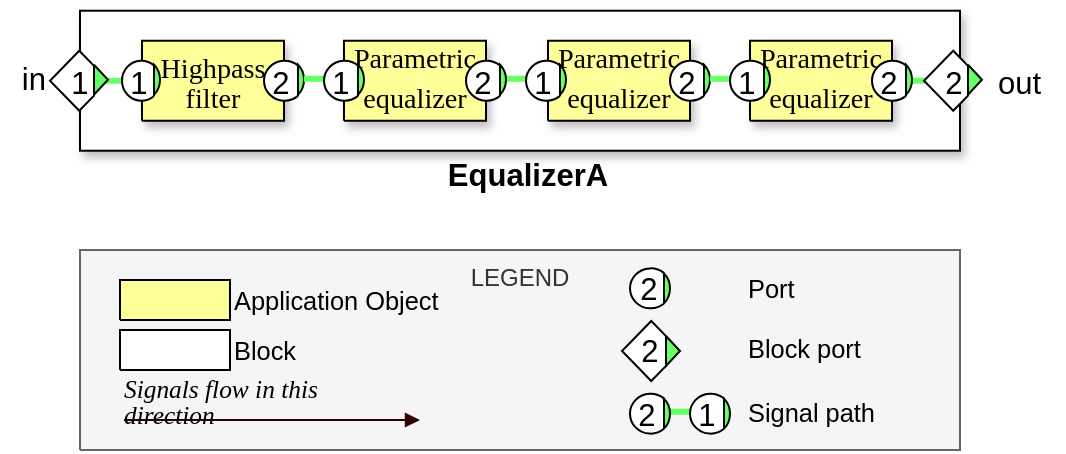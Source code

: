 <mxfile version="19.0.3" type="device"><diagram name="Figure 3 &amp; 4" id="Signal_Flow"><mxGraphModel dx="1408" dy="861" grid="1" gridSize="10" guides="1" tooltips="1" connect="1" arrows="1" fold="1" page="1" pageScale="1" pageWidth="850" pageHeight="1100" math="0" shadow="0"><root><mxCell id="0"/><mxCell id="1" parent="0"/><mxCell id="wq76NIAtO2WWovDCabyT-193" value="" style="rounded=0;whiteSpace=wrap;html=1;shadow=1;" vertex="1" parent="1"><mxGeometry x="80" y="360.36" width="440" height="70" as="geometry"/></mxCell><mxCell id="119" value="&lt;div style=&quot;font-size: 1px&quot;&gt;&lt;font style=&quot;font-size:15.52px;font-family:Arial;color:#000000;direction:ltr;letter-spacing:0px;line-height:100%;opacity:1&quot;&gt;&lt;b&gt;EqualizerA&lt;br/&gt;&lt;/b&gt;&lt;/font&gt;&lt;/div&gt;" style="verticalAlign=middle;align=center;vsdxID=182;fillColor=none;gradientColor=none;shape=stencil(nZBLDoAgDERP0z3SIyjew0SURgSD+Lu9kMZoXLhwN9O+tukAlrNpJg1SzDH4QW/URgNYgZTkjA4UkwJUgGXng+6DX1zLfmoymdXo17xh5zmRJ6Q42BWCfc2oJfdAr+Yv+AP9Cb7OJ3H/2JG1HNGz/84klThPVCc=);strokeColor=none;spacingBottom=-1;points=[];labelBackgroundColor=none;rounded=0;html=1;whiteSpace=wrap;" parent="1" vertex="1"><mxGeometry x="246" y="426" width="116" height="30" as="geometry"/></mxCell><mxCell id="191" style="vsdxID=268;edgeStyle=none;startArrow=none;endArrow=none;startSize=5;endSize=5;strokeWidth=3;strokeColor=#66ff66;spacingTop=0;spacingBottom=-1;spacingLeft=-3;spacingRight=-3;verticalAlign=middle;html=1;labelBackgroundColor=#ffff99;rounded=0;" parent="1" edge="1"><mxGeometry relative="1" as="geometry"><Array as="points"/><mxPoint x="293" y="394.36" as="sourcePoint"/><mxPoint x="313" y="394.36" as="targetPoint"/></mxGeometry></mxCell><mxCell id="122" value="&lt;div style=&quot;font-size: 1px&quot;&gt;&lt;p style=&quot;align:center;margin-left:0;margin-right:0;margin-top:0px;margin-bottom:0px;text-indent:0;valign:middle;direction:ltr;&quot;&gt;&lt;font style=&quot;font-size:14.11px;font-family:Arial Narrow;color:#000000;direction:ltr;letter-spacing:0px;line-height:140%;opacity:1&quot;&gt;Parametric equalizer&lt;br/&gt;&lt;/font&gt;&lt;/p&gt;&lt;/div&gt;" style="verticalAlign=middle;align=center;vsdxID=284;fillColor=#ffff99;gradientColor=none;shape=stencil(nZBLDoAgDERP0z3SIyjew0SURgSD+Lu9kMZoXLhwN9O+tukAlrNpJg1SzDH4QW/URgNYgZTkjA4UkwJUgGXng+6DX1zLfmoymdXo17xh5zmRJ6Q42BWCfc2oJfdAr+Yv+AP9Cb7OJ3H/2JG1HNGz/84klThPVCc=);strokeColor=#000000;spacingBottom=3;spacingLeft=-3;spacingRight=-3;points=[[0,0.5,0],[1,0.5,0]];labelBackgroundColor=none;rounded=0;html=1;whiteSpace=wrap;shadow=1;" parent="1" vertex="1"><mxGeometry x="415" y="375.36" width="71" height="40" as="geometry"/></mxCell><mxCell id="123" value="&lt;div style=&quot;font-size: 1px&quot;&gt;&lt;p style=&quot;align:center;margin-left:0;margin-right:0;margin-top:0px;margin-bottom:0px;text-indent:0;valign:middle;direction:ltr;&quot;&gt;&lt;font style=&quot;font-size:14.11px;font-family:Arial Narrow;color:#000000;direction:ltr;letter-spacing:0px;line-height:140%;opacity:1&quot;&gt;Parametric equalizer&lt;br/&gt;&lt;/font&gt;&lt;/p&gt;&lt;/div&gt;" style="verticalAlign=middle;align=center;vsdxID=283;fillColor=#ffff99;gradientColor=none;shape=stencil(nZBLDoAgDERP0z3SIyjew0SURgSD+Lu9kMZoXLhwN9O+tukAlrNpJg1SzDH4QW/URgNYgZTkjA4UkwJUgGXng+6DX1zLfmoymdXo17xh5zmRJ6Q42BWCfc2oJfdAr+Yv+AP9Cb7OJ3H/2JG1HNGz/84klThPVCc=);strokeColor=#000000;spacingBottom=3;spacingLeft=-3;spacingRight=-3;points=[[0,0.5,0]];labelBackgroundColor=none;rounded=0;html=1;whiteSpace=wrap;shadow=1;" parent="1" vertex="1"><mxGeometry x="314" y="375.36" width="71" height="40" as="geometry"/></mxCell><mxCell id="124" value="&lt;div style=&quot;font-size: 1px&quot;&gt;&lt;font style=&quot;font-size:14.11px;font-family:Arial Narrow;color:#000000;direction:ltr;letter-spacing:0px;line-height:100%;opacity:1&quot;&gt;Highpass&lt;br/&gt;filter&lt;br/&gt;&lt;/font&gt;&lt;/div&gt;" style="verticalAlign=middle;align=center;vsdxID=163;fillColor=#ffff99;gradientColor=none;shape=stencil(nZBLDoAgDERP0z3SIyjew0SURgSD+Lu9kMZoXLhwN9O+tukAlrNpJg1SzDH4QW/URgNYgZTkjA4UkwJUgGXng+6DX1zLfmoymdXo17xh5zmRJ6Q42BWCfc2oJfdAr+Yv+AP9Cb7OJ3H/2JG1HNGz/84klThPVCc=);strokeColor=#000000;spacingBottom=-1;spacingLeft=-3;spacingRight=-3;points=[[0,0.5,0]];labelBackgroundColor=#ffff99;rounded=0;html=1;whiteSpace=wrap;shadow=1;" parent="1" vertex="1"><mxGeometry x="111" y="375.36" width="71" height="40" as="geometry"/></mxCell><mxCell id="125" value="&lt;div style=&quot;font-size: 1px&quot;&gt;&lt;p style=&quot;align:right;margin-left:0;margin-right:0;margin-top:0px;margin-bottom:0px;text-indent:0;valign:middle;direction:ltr;&quot;&gt;&lt;font style=&quot;font-size:15.52px;font-family:Arial;color:#000000;direction:ltr;letter-spacing:0px;line-height:100%;opacity:1&quot;&gt;in&lt;br/&gt;&lt;/font&gt;&lt;/p&gt;&lt;/div&gt;" style="verticalAlign=middle;align=right;vsdxID=165;fillColor=none;gradientColor=none;shape=stencil(nZBLDoAgDERP0z3SIyjew0SURgSD+Lu9kMZoXLhwN9O+tukAlrNpJg1SzDH4QW/URgNYgZTkjA4UkwJUgGXng+6DX1zLfmoymdXo17xh5zmRJ6Q42BWCfc2oJfdAr+Yv+AP9Cb7OJ3H/2JG1HNGz/84klThPVCc=);strokeColor=none;spacingBottom=-1;points=[];labelBackgroundColor=none;rounded=0;html=1;whiteSpace=wrap;" parent="1" vertex="1"><mxGeometry x="40.0" y="383.36" width="25" height="20" as="geometry"/></mxCell><mxCell id="126" value="&lt;div style=&quot;font-size: 1px&quot;&gt;&lt;p style=&quot;align:center;margin-left:0;margin-right:0;margin-top:0px;margin-bottom:0px;text-indent:0;valign:middle;direction:ltr;&quot;&gt;&lt;font style=&quot;font-size:14.11px;font-family:Arial Narrow;color:#000000;direction:ltr;letter-spacing:0px;line-height:140%;opacity:1&quot;&gt;Parametric equalizer&lt;br/&gt;&lt;/font&gt;&lt;/p&gt;&lt;/div&gt;" style="verticalAlign=middle;align=center;vsdxID=169;fillColor=#ffff99;gradientColor=none;shape=stencil(nZBLDoAgDERP0z3SIyjew0SURgSD+Lu9kMZoXLhwN9O+tukAlrNpJg1SzDH4QW/URgNYgZTkjA4UkwJUgGXng+6DX1zLfmoymdXo17xh5zmRJ6Q42BWCfc2oJfdAr+Yv+AP9Cb7OJ3H/2JG1HNGz/84klThPVCc=);strokeColor=#000000;spacingBottom=3;spacingLeft=-3;spacingRight=-3;points=[[0,0.5,0]];labelBackgroundColor=none;rounded=0;html=1;whiteSpace=wrap;shadow=1;" parent="1" vertex="1"><mxGeometry x="212" y="375.36" width="71" height="40" as="geometry"/></mxCell><mxCell id="127" value="&lt;div style=&quot;font-size: 1px&quot;&gt;&lt;p style=&quot;align:left;margin-left:0;margin-right:0;margin-top:0px;margin-bottom:0px;text-indent:0;valign:middle;direction:ltr;&quot;&gt;&lt;font style=&quot;font-size:15.52px;font-family:Arial;color:#000000;direction:ltr;letter-spacing:0px;line-height:100%;opacity:1&quot;&gt;out&lt;br/&gt;&lt;/font&gt;&lt;/p&gt;&lt;/div&gt;" style="verticalAlign=middle;align=left;vsdxID=218;fillColor=none;gradientColor=none;shape=stencil(nZBLDoAgDERP0z3SIyjew0SURgSD+Lu9kMZoXLhwN9O+tukAlrNpJg1SzDH4QW/URgNYgZTkjA4UkwJUgGXng+6DX1zLfmoymdXo17xh5zmRJ6Q42BWCfc2oJfdAr+Yv+AP9Cb7OJ3H/2JG1HNGz/84klThPVCc=);strokeColor=none;spacingBottom=-1;points=[];labelBackgroundColor=none;rounded=0;html=1;whiteSpace=wrap;" parent="1" vertex="1"><mxGeometry x="537" y="385.36" width="35" height="20" as="geometry"/></mxCell><mxCell id="182" style="vsdxID=294;edgeStyle=none;startArrow=none;endArrow=none;startSize=5;endSize=5;strokeWidth=3;strokeColor=#66ff66;spacingTop=0;spacingBottom=-1;spacingLeft=-3;spacingRight=-3;verticalAlign=middle;html=1;labelBackgroundColor=#ffff99;rounded=0;" parent="1" source="122" target="181" edge="1"><mxGeometry relative="1" as="geometry"><Array as="points"><mxPoint x="487" y="395.36"/><mxPoint x="517.65" y="395.36"/></Array></mxGeometry></mxCell><mxCell id="184" style="vsdxID=162;edgeStyle=none;startArrow=none;endArrow=none;startSize=5;endSize=5;strokeWidth=3;strokeColor=#66ff66;spacingTop=0;spacingBottom=-1;spacingLeft=-3;spacingRight=-3;verticalAlign=middle;html=1;labelBackgroundColor=#ffff99;rounded=0;" parent="1" source="183" target="124" edge="1"><mxGeometry relative="1" as="geometry"><Array as="points"><mxPoint x="80" y="395.36"/><mxPoint x="110.57" y="395.36"/></Array></mxGeometry></mxCell><mxCell id="163" style="vsdxID=297;fillColor=none;gradientColor=none;strokeColor=none;spacingBottom=-1;points=[];labelBackgroundColor=none;rounded=0;html=1;whiteSpace=wrap;" parent="1" vertex="1"><mxGeometry x="65" y="380.36" width="30" height="30" as="geometry"/></mxCell><mxCell id="164" style="vsdxID=298;fillColor=#66ff66;gradientColor=none;shape=stencil(UzV2Ls5ILEhVNTIoLinKz04tz0wpyVA1dlE1MsrMy0gtyiwBslSNXVWNndPyi1LTi/JL81Ig/IJEkEoQKze/DGRCBUSfAUiHkUElMs8NojAnMw+nQkMDPEphkjDFpkQbi6IQyEC4Oi0zJwfiaWR5dF8ChSAhZOwKAA==);strokeColor=#000000;spacingBottom=-1;points=[];labelBackgroundColor=#ffffff;rounded=0;html=1;whiteSpace=wrap;" parent="163" vertex="1"><mxGeometry x="22" y="7" width="7" height="15" as="geometry"/></mxCell><mxCell id="165" style="vsdxID=299;fillColor=#FFFFFF;gradientColor=none;shape=stencil(jZHbDsIgDIafpreElR30es73WDImRISF4entBRvjDmq8+1u+/09bQNSjagcJyMfg3VFedRcUiB0gaquk1yEqEA2IundeHrw7247qoU1kUid3SQk38mWcJw/yO9VYMMyenT3hRtsJXpYs38wM/Ds8Ty5+kOvY11wf8eXQVc6q7f/4asco3vfptTF03un78p6xRX8hmgc=);strokeColor=#000000;spacingBottom=-1;points=[];labelBackgroundColor=#ffffff;rounded=0;html=1;whiteSpace=wrap;" parent="163" vertex="1"><mxGeometry width="22" height="30" as="geometry"/></mxCell><mxCell id="166" style="vsdxID=300;fillColor=none;gradientColor=none;strokeColor=none;spacingBottom=-1;points=[];labelBackgroundColor=none;rounded=0;html=1;whiteSpace=wrap;" parent="163" vertex="1"><mxGeometry width="30" height="30" as="geometry"/></mxCell><mxCell id="167" value="&lt;div style=&quot;font-size: 1px&quot;&gt;&lt;/div&gt;" style="text;vsdxID=300;fillColor=none;gradientColor=none;strokeColor=none;spacingBottom=-1;points=[];labelBackgroundColor=none;rounded=0;html=1;whiteSpace=wrap;verticalAlign=middle;align=center;;html=1;" parent="166" vertex="1"><mxGeometry x="0.25" y="-0.48" width="22.67" height="30.23" as="geometry"/></mxCell><mxCell id="168" value="&lt;div style=&quot;font-size: 1px&quot;&gt;&lt;font style=&quot;font-size:15.52px;font-family:Arial;color:#000000;direction:ltr;letter-spacing:0px;line-height:100%;opacity:1&quot;&gt;1&lt;br/&gt;&lt;/font&gt;&lt;/div&gt;" style="text;vsdxID=297;fillColor=none;gradientColor=none;strokeColor=none;spacingBottom=-1;points=[];labelBackgroundColor=none;rounded=0;html=1;whiteSpace=wrap;verticalAlign=middle;align=center;;html=1;" parent="163" vertex="1"><mxGeometry y="-0.48" width="30.48" height="30.48" as="geometry"/></mxCell><mxCell id="183" parent="1" vertex="1"><mxGeometry x="80" y="395.36" as="geometry"/></mxCell><mxCell id="155" style="vsdxID=248;fillColor=none;gradientColor=none;strokeColor=none;spacingBottom=-1;points=[];labelBackgroundColor=none;rounded=0;html=1;whiteSpace=wrap;" parent="1" vertex="1"><mxGeometry x="101" y="385.36" width="20" height="20" as="geometry"/></mxCell><mxCell id="156" style="vsdxID=249;fillColor=#FFFFFF;gradientColor=none;shape=stencil(hVBLDsIgED0NS5oppFbXVe9BLG2JWJoBbb294JBIXOjuzbzPTB6TnZ/UopkAH9Bd9Wr6MDF5ZEKYedJoQkRMnpjsBod6RHefe5oXlZQJ3dwjJWzkqwGSR8CT5n1bHeR7cya5NfMPeS0qaEu5wktkMct3UDUNGTA7mhzw9z5sXG3Gc3RBBeNm4rPaKhw1j8f4YNWYo4jyq9ZLsYbyvQg+TQzGWiqy5L+biytqXZ5e);strokeColor=#000000;spacingBottom=-1;points=[];labelBackgroundColor=#ffffff;rounded=0;html=1;whiteSpace=wrap;" parent="155" vertex="1"><mxGeometry width="16" height="20" as="geometry"/></mxCell><mxCell id="157" style="vsdxID=250;fillColor=#66ff66;gradientColor=none;shape=stencil(jVBBDsIgEHwNRwyF2Nhzrf8glrYbEZoFbf29kCXRqgdvMzszCztMtWHSs2FShIj+Yhbo48TUkUkJbjIIMSGmOqbawaMZ0d9cT3zW2ZnR1d/zhpVyIiekeBCrBPETWTWek4bFKg/1rqnJjyVQ73dNRaOfCwtbuV4hcPRRR/Buo1mNo+HpKT5YPW6ksBgzf43L5yy4f+9I4HX/ANZSfe/6Z19pRF2r7gk=);strokeColor=#000000;spacingBottom=-1;points=[];labelBackgroundColor=#ffffff;rounded=0;html=1;whiteSpace=wrap;" parent="155" vertex="1"><mxGeometry x="16" y="2" width="3" height="15" as="geometry"/></mxCell><mxCell id="158" value="&lt;div style=&quot;font-size: 1px&quot;&gt;&lt;font style=&quot;font-size:15.52px;font-family:Arial;color:#000000;direction:ltr;letter-spacing:0px;line-height:100%;opacity:1&quot;&gt;1&lt;br/&gt;&lt;/font&gt;&lt;/div&gt;" style="text;vsdxID=248;fillColor=none;gradientColor=none;strokeColor=none;spacingBottom=-1;points=[];labelBackgroundColor=none;rounded=0;html=1;whiteSpace=wrap;verticalAlign=middle;align=center;;html=1;" parent="155" vertex="1"><mxGeometry y="-0.32" width="16.78" height="20.32" as="geometry"/></mxCell><mxCell id="138" style="vsdxID=269;fillColor=none;gradientColor=none;strokeColor=none;spacingBottom=-1;points=[];labelBackgroundColor=none;rounded=0;html=1;whiteSpace=wrap;" parent="1" vertex="1"><mxGeometry x="273" y="385.36" width="20" height="20" as="geometry"/></mxCell><mxCell id="139" style="vsdxID=270;fillColor=#FFFFFF;gradientColor=none;shape=stencil(hVBLDsIgED0NS5oppFbXVe9BLG2JWJoBbb294JBIXOjuzbzPTB6TnZ/UopkAH9Bd9Wr6MDF5ZEKYedJoQkRMnpjsBod6RHefe5oXlZQJ3dwjJWzkqwGSR8CT5n1bHeR7cya5NfMPeS0qaEu5wktkMct3UDUNGTA7mhzw9z5sXG3Gc3RBBeNm4rPaKhw1j8f4YNWYo4jyq9ZLsYbyvQg+TQzGWiqy5L+biytqXZ5e);strokeColor=#000000;spacingBottom=-1;points=[];labelBackgroundColor=#ffffff;rounded=0;html=1;whiteSpace=wrap;" parent="138" vertex="1"><mxGeometry width="17" height="20" as="geometry"/></mxCell><mxCell id="140" style="vsdxID=271;fillColor=#66ff66;gradientColor=none;shape=stencil(jVBBDsIgEHwNRwyF2Nhzrf8glrYbEZoFbf29kCXRqgdvMzszCztMtWHSs2FShIj+Yhbo48TUkUkJbjIIMSGmOqbawaMZ0d9cT3zW2ZnR1d/zhpVyIiekeBCrBPETWTWek4bFKg/1rqnJjyVQ73dNRaOfCwtbuV4hcPRRR/Buo1mNo+HpKT5YPW6ksBgzf43L5yy4f+9I4HX/ANZSfe/6Z19pRF2r7gk=);strokeColor=#000000;spacingBottom=-1;points=[];labelBackgroundColor=#ffffff;rounded=0;html=1;whiteSpace=wrap;" parent="138" vertex="1"><mxGeometry x="17" y="2" width="3" height="15" as="geometry"/></mxCell><mxCell id="141" value="&lt;div style=&quot;font-size: 1px&quot;&gt;&lt;font style=&quot;font-size:15.52px;font-family:Arial;color:#000000;direction:ltr;letter-spacing:0px;line-height:100%;opacity:1&quot;&gt;2&lt;br/&gt;&lt;/font&gt;&lt;/div&gt;" style="text;vsdxID=269;fillColor=none;gradientColor=none;strokeColor=none;spacingBottom=-1;points=[];labelBackgroundColor=none;rounded=0;html=1;whiteSpace=wrap;verticalAlign=middle;align=center;;html=1;" parent="138" vertex="1"><mxGeometry y="-0.64" width="17.3" height="20.64" as="geometry"/></mxCell><mxCell id="142" style="vsdxID=272;fillColor=none;gradientColor=none;strokeColor=none;spacingBottom=-1;points=[];labelBackgroundColor=none;rounded=0;html=1;whiteSpace=wrap;" parent="1" vertex="1"><mxGeometry x="303" y="385.36" width="20" height="20" as="geometry"/></mxCell><mxCell id="143" style="vsdxID=273;fillColor=#FFFFFF;gradientColor=none;shape=stencil(hVBLDsIgED0NS5oppFbXVe9BLG2JWJoBbb294JBIXOjuzbzPTB6TnZ/UopkAH9Bd9Wr6MDF5ZEKYedJoQkRMnpjsBod6RHefe5oXlZQJ3dwjJWzkqwGSR8CT5n1bHeR7cya5NfMPeS0qaEu5wktkMct3UDUNGTA7mhzw9z5sXG3Gc3RBBeNm4rPaKhw1j8f4YNWYo4jyq9ZLsYbyvQg+TQzGWiqy5L+biytqXZ5e);strokeColor=#000000;spacingBottom=-1;points=[];labelBackgroundColor=#ffffff;rounded=0;html=1;whiteSpace=wrap;" parent="142" vertex="1"><mxGeometry width="17" height="20" as="geometry"/></mxCell><mxCell id="144" style="vsdxID=274;fillColor=#66ff66;gradientColor=none;shape=stencil(jVBBDsIgEHwNRwyF2Nhzrf8glrYbEZoFbf29kCXRqgdvMzszCztMtWHSs2FShIj+Yhbo48TUkUkJbjIIMSGmOqbawaMZ0d9cT3zW2ZnR1d/zhpVyIiekeBCrBPETWTWek4bFKg/1rqnJjyVQ73dNRaOfCwtbuV4hcPRRR/Buo1mNo+HpKT5YPW6ksBgzf43L5yy4f+9I4HX/ANZSfe/6Z19pRF2r7gk=);strokeColor=#000000;spacingBottom=-1;points=[];labelBackgroundColor=#ffffff;rounded=0;html=1;whiteSpace=wrap;" parent="142" vertex="1"><mxGeometry x="17" y="2" width="3" height="15" as="geometry"/></mxCell><mxCell id="145" value="&lt;div style=&quot;font-size: 1px&quot;&gt;&lt;font style=&quot;font-size:15.52px;font-family:Arial;color:#000000;direction:ltr;letter-spacing:0px;line-height:100%;opacity:1&quot;&gt;1&lt;br/&gt;&lt;/font&gt;&lt;/div&gt;" style="text;vsdxID=272;fillColor=none;gradientColor=none;strokeColor=none;spacingBottom=-1;points=[];labelBackgroundColor=none;rounded=0;html=1;whiteSpace=wrap;verticalAlign=middle;align=center;;html=1;" parent="142" vertex="1"><mxGeometry y="-0.64" width="17.3" height="20.64" as="geometry"/></mxCell><mxCell id="147" style="vsdxID=277;fillColor=none;gradientColor=none;strokeColor=none;spacingBottom=-1;points=[];labelBackgroundColor=none;rounded=0;html=1;whiteSpace=wrap;" parent="1" vertex="1"><mxGeometry x="375" y="385.36" width="20" height="20" as="geometry"/></mxCell><mxCell id="148" style="vsdxID=278;fillColor=#FFFFFF;gradientColor=none;shape=stencil(hVBLDsIgED0NS5oppFbXVe9BLG2JWJoBbb294JBIXOjuzbzPTB6TnZ/UopkAH9Bd9Wr6MDF5ZEKYedJoQkRMnpjsBod6RHefe5oXlZQJ3dwjJWzkqwGSR8CT5n1bHeR7cya5NfMPeS0qaEu5wktkMct3UDUNGTA7mhzw9z5sXG3Gc3RBBeNm4rPaKhw1j8f4YNWYo4jyq9ZLsYbyvQg+TQzGWiqy5L+biytqXZ5e);strokeColor=#000000;spacingBottom=-1;points=[];labelBackgroundColor=#ffffff;rounded=0;html=1;whiteSpace=wrap;" parent="147" vertex="1"><mxGeometry width="17" height="20" as="geometry"/></mxCell><mxCell id="149" style="vsdxID=279;fillColor=#66ff66;gradientColor=none;shape=stencil(jVBBDsIgEHwNRwyF2Nhzrf8glrYbEZoFbf29kCXRqgdvMzszCztMtWHSs2FShIj+Yhbo48TUkUkJbjIIMSGmOqbawaMZ0d9cT3zW2ZnR1d/zhpVyIiekeBCrBPETWTWek4bFKg/1rqnJjyVQ73dNRaOfCwtbuV4hcPRRR/Buo1mNo+HpKT5YPW6ksBgzf43L5yy4f+9I4HX/ANZSfe/6Z19pRF2r7gk=);strokeColor=#000000;spacingBottom=-1;points=[];labelBackgroundColor=#ffffff;rounded=0;html=1;whiteSpace=wrap;" parent="147" vertex="1"><mxGeometry x="17" y="2" width="3" height="15" as="geometry"/></mxCell><mxCell id="150" value="&lt;div style=&quot;font-size: 1px&quot;&gt;&lt;font style=&quot;font-size:15.52px;font-family:Arial;color:#000000;direction:ltr;letter-spacing:0px;line-height:100%;opacity:1&quot;&gt;2&lt;br/&gt;&lt;/font&gt;&lt;/div&gt;" style="text;vsdxID=277;fillColor=none;gradientColor=none;strokeColor=none;spacingBottom=-1;points=[];labelBackgroundColor=none;rounded=0;html=1;whiteSpace=wrap;verticalAlign=middle;align=center;;html=1;" parent="147" vertex="1"><mxGeometry y="-0.64" width="17.3" height="20.64" as="geometry"/></mxCell><mxCell id="192" style="vsdxID=276;edgeStyle=none;startArrow=none;endArrow=none;startSize=5;endSize=5;strokeWidth=3;strokeColor=#66ff66;spacingTop=0;spacingBottom=-1;spacingLeft=-3;spacingRight=-3;verticalAlign=middle;html=1;labelBackgroundColor=#ffff99;rounded=0;" parent="1" edge="1"><mxGeometry relative="1" as="geometry"><Array as="points"/><mxPoint x="395" y="394.36" as="sourcePoint"/><mxPoint x="415" y="394.36" as="targetPoint"/></mxGeometry></mxCell><mxCell id="151" style="vsdxID=280;fillColor=none;gradientColor=none;strokeColor=none;spacingBottom=-1;points=[];labelBackgroundColor=none;rounded=0;html=1;whiteSpace=wrap;" parent="1" vertex="1"><mxGeometry x="405" y="385.36" width="20" height="20" as="geometry"/></mxCell><mxCell id="152" style="vsdxID=281;fillColor=#FFFFFF;gradientColor=none;shape=stencil(hVBLDsIgED0NS5oppFbXVe9BLG2JWJoBbb294JBIXOjuzbzPTB6TnZ/UopkAH9Bd9Wr6MDF5ZEKYedJoQkRMnpjsBod6RHefe5oXlZQJ3dwjJWzkqwGSR8CT5n1bHeR7cya5NfMPeS0qaEu5wktkMct3UDUNGTA7mhzw9z5sXG3Gc3RBBeNm4rPaKhw1j8f4YNWYo4jyq9ZLsYbyvQg+TQzGWiqy5L+biytqXZ5e);strokeColor=#000000;spacingBottom=-1;points=[];labelBackgroundColor=#ffffff;rounded=0;html=1;whiteSpace=wrap;" parent="151" vertex="1"><mxGeometry width="17" height="20" as="geometry"/></mxCell><mxCell id="153" style="vsdxID=282;fillColor=#66ff66;gradientColor=none;shape=stencil(jVBBDsIgEHwNRwyF2Nhzrf8glrYbEZoFbf29kCXRqgdvMzszCztMtWHSs2FShIj+Yhbo48TUkUkJbjIIMSGmOqbawaMZ0d9cT3zW2ZnR1d/zhpVyIiekeBCrBPETWTWek4bFKg/1rqnJjyVQ73dNRaOfCwtbuV4hcPRRR/Buo1mNo+HpKT5YPW6ksBgzf43L5yy4f+9I4HX/ANZSfe/6Z19pRF2r7gk=);strokeColor=#000000;spacingBottom=-1;points=[];labelBackgroundColor=#ffffff;rounded=0;html=1;whiteSpace=wrap;" parent="151" vertex="1"><mxGeometry x="17" y="2" width="3" height="15" as="geometry"/></mxCell><mxCell id="154" value="&lt;div style=&quot;font-size: 1px&quot;&gt;&lt;font style=&quot;font-size:15.52px;font-family:Arial;color:#000000;direction:ltr;letter-spacing:0px;line-height:100%;opacity:1&quot;&gt;1&lt;br/&gt;&lt;/font&gt;&lt;/div&gt;" style="text;vsdxID=280;fillColor=none;gradientColor=none;strokeColor=none;spacingBottom=-1;points=[];labelBackgroundColor=none;rounded=0;html=1;whiteSpace=wrap;verticalAlign=middle;align=center;;html=1;" parent="151" vertex="1"><mxGeometry y="-0.64" width="17.3" height="20.64" as="geometry"/></mxCell><mxCell id="159" style="vsdxID=291;fillColor=none;gradientColor=none;strokeColor=none;spacingBottom=-1;points=[];labelBackgroundColor=none;rounded=0;html=1;whiteSpace=wrap;" parent="1" vertex="1"><mxGeometry x="476" y="385.36" width="20" height="20" as="geometry"/></mxCell><mxCell id="160" style="vsdxID=292;fillColor=#FFFFFF;gradientColor=none;shape=stencil(hVBLDsIgED0NS5oppFbXVe9BLG2JWJoBbb294JBIXOjuzbzPTB6TnZ/UopkAH9Bd9Wr6MDF5ZEKYedJoQkRMnpjsBod6RHefe5oXlZQJ3dwjJWzkqwGSR8CT5n1bHeR7cya5NfMPeS0qaEu5wktkMct3UDUNGTA7mhzw9z5sXG3Gc3RBBeNm4rPaKhw1j8f4YNWYo4jyq9ZLsYbyvQg+TQzGWiqy5L+biytqXZ5e);strokeColor=#000000;spacingBottom=-1;points=[];labelBackgroundColor=#ffffff;rounded=0;html=1;whiteSpace=wrap;" parent="159" vertex="1"><mxGeometry width="17" height="20" as="geometry"/></mxCell><mxCell id="161" style="vsdxID=293;fillColor=#66ff66;gradientColor=none;shape=stencil(jVBBDsIgEHwNRwyF2Nhzrf8glrYbEZoFbf29kCXRqgdvMzszCztMtWHSs2FShIj+Yhbo48TUkUkJbjIIMSGmOqbawaMZ0d9cT3zW2ZnR1d/zhpVyIiekeBCrBPETWTWek4bFKg/1rqnJjyVQ73dNRaOfCwtbuV4hcPRRR/Buo1mNo+HpKT5YPW6ksBgzf43L5yy4f+9I4HX/ANZSfe/6Z19pRF2r7gk=);strokeColor=#000000;spacingBottom=-1;points=[];labelBackgroundColor=#ffffff;rounded=0;html=1;whiteSpace=wrap;" parent="159" vertex="1"><mxGeometry x="17" y="2" width="3" height="15" as="geometry"/></mxCell><mxCell id="162" value="&lt;div style=&quot;font-size: 1px&quot;&gt;&lt;font style=&quot;font-size:15.52px;font-family:Arial;color:#000000;direction:ltr;letter-spacing:0px;line-height:100%;opacity:1&quot;&gt;2&lt;br/&gt;&lt;/font&gt;&lt;/div&gt;" style="text;vsdxID=291;fillColor=none;gradientColor=none;strokeColor=none;spacingBottom=-1;points=[];labelBackgroundColor=none;rounded=0;html=1;whiteSpace=wrap;verticalAlign=middle;align=center;;html=1;" parent="159" vertex="1"><mxGeometry y="-0.64" width="17.3" height="20.64" as="geometry"/></mxCell><mxCell id="169" style="vsdxID=303;fillColor=none;gradientColor=none;strokeColor=none;spacingBottom=-1;points=[];labelBackgroundColor=none;rounded=0;html=1;whiteSpace=wrap;" parent="1" vertex="1"><mxGeometry x="502" y="380.36" width="30" height="30" as="geometry"/></mxCell><mxCell id="170" style="vsdxID=304;fillColor=#66ff66;gradientColor=none;shape=stencil(UzV2Ls5ILEhVNTIoLinKz04tz0wpyVA1dlE1MsrMy0gtyiwBslSNXVWNndPyi1LTi/JL81Ig/IJEkEoQKze/DGRCBUSfAUiHkUElMs8NojAnMw+nQkMDPEphkjDFpkQbi6IQyEC4Oi0zJwfiaWR5dF8ChSAhZOwKAA==);strokeColor=#000000;spacingBottom=-1;points=[];labelBackgroundColor=#ffffff;rounded=0;html=1;whiteSpace=wrap;" parent="169" vertex="1"><mxGeometry x="22" y="7" width="7" height="15" as="geometry"/></mxCell><mxCell id="171" style="vsdxID=305;fillColor=#FFFFFF;gradientColor=none;shape=stencil(jZHbDsIgDIafpreElR30es73WDImRISF4entBRvjDmq8+1u+/09bQNSjagcJyMfg3VFedRcUiB0gaquk1yEqEA2IundeHrw7247qoU1kUid3SQk38mWcJw/yO9VYMMyenT3hRtsJXpYs38wM/Ds8Ty5+kOvY11wf8eXQVc6q7f/4asco3vfptTF03un78p6xRX8hmgc=);strokeColor=#000000;spacingBottom=-1;points=[];labelBackgroundColor=#ffffff;rounded=0;html=1;whiteSpace=wrap;" parent="169" vertex="1"><mxGeometry width="22" height="30" as="geometry"/></mxCell><mxCell id="172" style="vsdxID=306;fillColor=none;gradientColor=none;strokeColor=none;spacingBottom=-1;points=[];labelBackgroundColor=none;rounded=0;html=1;whiteSpace=wrap;" parent="169" vertex="1"><mxGeometry width="30" height="30" as="geometry"/></mxCell><mxCell id="173" value="&lt;div style=&quot;font-size: 1px&quot;&gt;&lt;/div&gt;" style="text;vsdxID=306;fillColor=none;gradientColor=none;strokeColor=none;spacingBottom=-1;points=[];labelBackgroundColor=none;rounded=0;html=1;whiteSpace=wrap;verticalAlign=middle;align=center;;html=1;" parent="172" vertex="1"><mxGeometry x="0.25" y="-0.48" width="22.67" height="30.23" as="geometry"/></mxCell><mxCell id="174" value="&lt;div style=&quot;font-size: 1px&quot;&gt;&lt;font style=&quot;font-size:15.52px;font-family:Arial;color:#000000;direction:ltr;letter-spacing:0px;line-height:100%;opacity:1&quot;&gt;2&lt;br/&gt;&lt;/font&gt;&lt;/div&gt;" style="text;vsdxID=303;fillColor=none;gradientColor=none;strokeColor=none;spacingBottom=-1;points=[];labelBackgroundColor=none;rounded=0;html=1;whiteSpace=wrap;verticalAlign=middle;align=center;;html=1;" parent="169" vertex="1"><mxGeometry y="-0.48" width="30.48" height="30.48" as="geometry"/></mxCell><mxCell id="181" parent="1" vertex="1"><mxGeometry x="517" y="395.36" as="geometry"/></mxCell><mxCell id="193" style="vsdxID=287;edgeStyle=none;startArrow=none;endArrow=none;startSize=5;endSize=5;strokeWidth=3;strokeColor=#66ff66;spacingTop=0;spacingBottom=-1;spacingLeft=-3;spacingRight=-3;verticalAlign=middle;html=1;labelBackgroundColor=#ffff99;rounded=0;" parent="1" edge="1"><mxGeometry relative="1" as="geometry"><Array as="points"/><mxPoint x="517" y="395.36" as="sourcePoint"/><mxPoint x="517" y="395.36" as="targetPoint"/></mxGeometry></mxCell><mxCell id="129" style="vsdxID=252;fillColor=none;gradientColor=none;strokeColor=none;spacingBottom=-1;points=[];labelBackgroundColor=none;rounded=0;html=1;whiteSpace=wrap;" parent="1" vertex="1"><mxGeometry x="172" y="385.36" width="20" height="20" as="geometry"/></mxCell><mxCell id="130" style="vsdxID=253;fillColor=#FFFFFF;gradientColor=none;shape=stencil(hVBLDsIgED0NS5oppFbXVe9BLG2JWJoBbb294JBIXOjuzbzPTB6TnZ/UopkAH9Bd9Wr6MDF5ZEKYedJoQkRMnpjsBod6RHefe5oXlZQJ3dwjJWzkqwGSR8CT5n1bHeR7cya5NfMPeS0qaEu5wktkMct3UDUNGTA7mhzw9z5sXG3Gc3RBBeNm4rPaKhw1j8f4YNWYo4jyq9ZLsYbyvQg+TQzGWiqy5L+biytqXZ5e);strokeColor=#000000;spacingBottom=-1;points=[];labelBackgroundColor=#ffffff;rounded=0;html=1;whiteSpace=wrap;" parent="129" vertex="1"><mxGeometry width="17" height="20" as="geometry"/></mxCell><mxCell id="131" style="vsdxID=254;fillColor=#66ff66;gradientColor=none;shape=stencil(jVBBDsIgEHwNRwyF2Nhzrf8glrYbEZoFbf29kCXRqgdvMzszCztMtWHSs2FShIj+Yhbo48TUkUkJbjIIMSGmOqbawaMZ0d9cT3zW2ZnR1d/zhpVyIiekeBCrBPETWTWek4bFKg/1rqnJjyVQ73dNRaOfCwtbuV4hcPRRR/Buo1mNo+HpKT5YPW6ksBgzf43L5yy4f+9I4HX/ANZSfe/6Z19pRF2r7gk=);strokeColor=#000000;spacingBottom=-1;points=[];labelBackgroundColor=#ffffff;rounded=0;html=1;whiteSpace=wrap;" parent="129" vertex="1"><mxGeometry x="17" y="2" width="3" height="15" as="geometry"/></mxCell><mxCell id="132" value="&lt;div style=&quot;font-size: 1px&quot;&gt;&lt;font style=&quot;font-size:15.52px;font-family:Arial;color:#000000;direction:ltr;letter-spacing:0px;line-height:100%;opacity:1&quot;&gt;2&lt;br/&gt;&lt;/font&gt;&lt;/div&gt;" style="text;vsdxID=252;fillColor=none;gradientColor=none;strokeColor=none;spacingBottom=-1;points=[];labelBackgroundColor=none;rounded=0;html=1;whiteSpace=wrap;verticalAlign=middle;align=center;;html=1;" parent="129" vertex="1"><mxGeometry y="-0.64" width="17.3" height="20.64" as="geometry"/></mxCell><mxCell id="185" parent="1" vertex="1"><mxGeometry x="192" y="394.36" as="geometry"/></mxCell><mxCell id="186" style="vsdxID=251;edgeStyle=none;startArrow=none;endArrow=none;startSize=5;endSize=5;strokeWidth=3;strokeColor=#66ff66;spacingTop=0;spacingBottom=-1;spacingLeft=-3;spacingRight=-3;verticalAlign=middle;html=1;labelBackgroundColor=#ffff99;rounded=0;" parent="1" source="185" target="126" edge="1"><mxGeometry relative="1" as="geometry"><Array as="points"><mxPoint x="192" y="394.36"/><mxPoint x="212.32" y="394.36"/></Array></mxGeometry></mxCell><mxCell id="133" style="vsdxID=255;fillColor=none;gradientColor=none;strokeColor=none;spacingBottom=-1;points=[];labelBackgroundColor=none;rounded=0;html=1;whiteSpace=wrap;" parent="1" vertex="1"><mxGeometry x="202" y="385.36" width="20" height="20" as="geometry"/></mxCell><mxCell id="134" style="vsdxID=256;fillColor=#FFFFFF;gradientColor=none;shape=stencil(hVBLDsIgED0NS5oppFbXVe9BLG2JWJoBbb294JBIXOjuzbzPTB6TnZ/UopkAH9Bd9Wr6MDF5ZEKYedJoQkRMnpjsBod6RHefe5oXlZQJ3dwjJWzkqwGSR8CT5n1bHeR7cya5NfMPeS0qaEu5wktkMct3UDUNGTA7mhzw9z5sXG3Gc3RBBeNm4rPaKhw1j8f4YNWYo4jyq9ZLsYbyvQg+TQzGWiqy5L+biytqXZ5e);strokeColor=#000000;spacingBottom=-1;points=[];labelBackgroundColor=#ffffff;rounded=0;html=1;whiteSpace=wrap;" parent="133" vertex="1"><mxGeometry width="17" height="20" as="geometry"/></mxCell><mxCell id="135" style="vsdxID=257;fillColor=#66ff66;gradientColor=none;shape=stencil(jVBBDsIgEHwNRwyF2Nhzrf8glrYbEZoFbf29kCXRqgdvMzszCztMtWHSs2FShIj+Yhbo48TUkUkJbjIIMSGmOqbawaMZ0d9cT3zW2ZnR1d/zhpVyIiekeBCrBPETWTWek4bFKg/1rqnJjyVQ73dNRaOfCwtbuV4hcPRRR/Buo1mNo+HpKT5YPW6ksBgzf43L5yy4f+9I4HX/ANZSfe/6Z19pRF2r7gk=);strokeColor=#000000;spacingBottom=-1;points=[];labelBackgroundColor=#ffffff;rounded=0;html=1;whiteSpace=wrap;" parent="133" vertex="1"><mxGeometry x="17" y="2" width="3" height="15" as="geometry"/></mxCell><mxCell id="136" value="&lt;div style=&quot;font-size: 1px&quot;&gt;&lt;font style=&quot;font-size:15.52px;font-family:Arial;color:#000000;direction:ltr;letter-spacing:0px;line-height:100%;opacity:1&quot;&gt;1&lt;br/&gt;&lt;/font&gt;&lt;/div&gt;" style="text;vsdxID=255;fillColor=none;gradientColor=none;strokeColor=none;spacingBottom=-1;points=[];labelBackgroundColor=none;rounded=0;html=1;whiteSpace=wrap;verticalAlign=middle;align=center;;html=1;" parent="133" vertex="1"><mxGeometry y="-0.64" width="17.3" height="20.64" as="geometry"/></mxCell><mxCell id="wq76NIAtO2WWovDCabyT-198" value="" style="group" vertex="1" connectable="0" parent="1"><mxGeometry x="80" y="480" width="440" height="100" as="geometry"/></mxCell><mxCell id="73" value="LEGEND" style="vsdxID=192;fillColor=#f5f5f5;shape=stencil(nZBLDoAgDERP0z3SIyjew0SURgSD+Lu9kMZoXLhwN9O+tukAlrNpJg1SzDH4QW/URgNYgZTkjA4UkwJUgGXng+6DX1zLfmoymdXo17xh5zmRJ6Q42BWCfc2oJfdAr+Yv+AP9Cb7OJ3H/2JG1HNGz/84klThPVCc=);strokeColor=#666666;shadow=0;spacingBottom=-1;points=[];labelBackgroundColor=none;rounded=0;html=1;whiteSpace=wrap;container=0;fontColor=#333333;verticalAlign=top;" parent="wq76NIAtO2WWovDCabyT-198" vertex="1"><mxGeometry width="440" height="100" as="geometry"/></mxCell><mxCell id="wq76NIAtO2WWovDCabyT-196" value="" style="group" vertex="1" connectable="0" parent="wq76NIAtO2WWovDCabyT-198"><mxGeometry x="270" y="7.86" width="135" height="84.28" as="geometry"/></mxCell><mxCell id="99" value="&lt;div style=&quot;font-size: 1px&quot;&gt;&lt;p style=&quot;align:left;margin-left:0;margin-right:0;margin-top:0px;margin-bottom:0px;text-indent:0;valign:middle;direction:ltr;&quot;&gt;&lt;font style=&quot;font-size:12.7px;font-family:Arial;color:#000000;direction:ltr;letter-spacing:0px;line-height:100%;opacity:1&quot;&gt;Signal path&lt;br/&gt;&lt;/font&gt;&lt;/p&gt;&lt;/div&gt;" style="verticalAlign=middle;align=left;vsdxID=447;fillColor=none;gradientColor=none;shape=stencil(nZBLDoAgDERP0z3SIyjew0SURgSD+Lu9kMZoXLhwN9O+tukAlrNpJg1SzDH4QW/URgNYgZTkjA4UkwJUgGXng+6DX1zLfmoymdXo17xh5zmRJ6Q42BWCfc2oJfdAr+Yv+AP9Cb7OJ3H/2JG1HNGz/84klThPVCc=);strokeColor=none;spacingBottom=-1;spacingRight=-3;points=[];labelBackgroundColor=none;rounded=0;html=1;whiteSpace=wrap;container=0;" parent="wq76NIAtO2WWovDCabyT-196" vertex="1"><mxGeometry x="62" y="63.96" width="73" height="20" as="geometry"/></mxCell><mxCell id="ZPw562LIdSDSIG8R_RBs-199" value="" style="group" parent="wq76NIAtO2WWovDCabyT-196" vertex="1" connectable="0"><mxGeometry x="5" y="63.64" width="50" height="20.64" as="geometry"/></mxCell><mxCell id="188" style="vsdxID=440;edgeStyle=none;startArrow=none;endArrow=none;startSize=5;endSize=5;strokeWidth=3;strokeColor=#66ff66;spacingTop=0;spacingBottom=-1;spacingLeft=-3;spacingRight=-3;verticalAlign=middle;html=1;labelBackgroundColor=#ffff99;rounded=0;" parent="ZPw562LIdSDSIG8R_RBs-199" edge="1"><mxGeometry relative="1" as="geometry"><Array as="points"/><mxPoint x="20" y="9.32" as="sourcePoint"/><mxPoint x="40" y="9.32" as="targetPoint"/></mxGeometry></mxCell><mxCell id="ZPw562LIdSDSIG8R_RBs-197" value="" style="group" parent="ZPw562LIdSDSIG8R_RBs-199" vertex="1" connectable="0"><mxGeometry width="20" height="20.64" as="geometry"/></mxCell><mxCell id="92" style="vsdxID=442;fillColor=#FFFFFF;gradientColor=none;shape=stencil(hVBLDsIgED0NS5oppFbXVe9BLG2JWJoBbb294JBIXOjuzbzPTB6TnZ/UopkAH9Bd9Wr6MDF5ZEKYedJoQkRMnpjsBod6RHefe5oXlZQJ3dwjJWzkqwGSR8CT5n1bHeR7cya5NfMPeS0qaEu5wktkMct3UDUNGTA7mhzw9z5sXG3Gc3RBBeNm4rPaKhw1j8f4YNWYo4jyq9ZLsYbyvQg+TQzGWiqy5L+biytqXZ5e);strokeColor=#000000;spacingBottom=-1;points=[];labelBackgroundColor=#ffffff;rounded=0;html=1;whiteSpace=wrap;container=0;" parent="ZPw562LIdSDSIG8R_RBs-197" vertex="1"><mxGeometry y="0.32" width="17" height="20" as="geometry"/></mxCell><mxCell id="93" style="vsdxID=443;fillColor=#66ff66;gradientColor=none;shape=stencil(jVBBDsIgEHwNRwyF2Nhzrf8glrYbEZoFbf29kCXRqgdvMzszCztMtWHSs2FShIj+Yhbo48TUkUkJbjIIMSGmOqbawaMZ0d9cT3zW2ZnR1d/zhpVyIiekeBCrBPETWTWek4bFKg/1rqnJjyVQ73dNRaOfCwtbuV4hcPRRR/Buo1mNo+HpKT5YPW6ksBgzf43L5yy4f+9I4HX/ANZSfe/6Z19pRF2r7gk=);strokeColor=#000000;spacingBottom=-1;points=[];labelBackgroundColor=#ffffff;rounded=0;html=1;whiteSpace=wrap;container=0;" parent="ZPw562LIdSDSIG8R_RBs-197" vertex="1"><mxGeometry x="17" y="2.82" width="3" height="15" as="geometry"/></mxCell><mxCell id="94" value="&lt;div style=&quot;font-size: 1px&quot;&gt;&lt;font style=&quot;font-size:15.52px;font-family:Arial;color:#000000;direction:ltr;letter-spacing:0px;line-height:100%;opacity:1&quot;&gt;2&lt;br/&gt;&lt;/font&gt;&lt;/div&gt;" style="text;vsdxID=441;fillColor=none;gradientColor=none;strokeColor=none;spacingBottom=-1;points=[];labelBackgroundColor=none;rounded=0;html=1;whiteSpace=wrap;verticalAlign=middle;align=center;;html=1;container=0;" parent="ZPw562LIdSDSIG8R_RBs-197" vertex="1"><mxGeometry width="17.3" height="20.64" as="geometry"/></mxCell><mxCell id="ZPw562LIdSDSIG8R_RBs-198" value="" style="group" parent="ZPw562LIdSDSIG8R_RBs-199" vertex="1" connectable="0"><mxGeometry x="30" width="20" height="20.64" as="geometry"/></mxCell><mxCell id="96" style="vsdxID=445;fillColor=#FFFFFF;gradientColor=none;shape=stencil(hVBLDsIgED0NS5oppFbXVe9BLG2JWJoBbb294JBIXOjuzbzPTB6TnZ/UopkAH9Bd9Wr6MDF5ZEKYedJoQkRMnpjsBod6RHefe5oXlZQJ3dwjJWzkqwGSR8CT5n1bHeR7cya5NfMPeS0qaEu5wktkMct3UDUNGTA7mhzw9z5sXG3Gc3RBBeNm4rPaKhw1j8f4YNWYo4jyq9ZLsYbyvQg+TQzGWiqy5L+biytqXZ5e);strokeColor=#000000;spacingBottom=-1;points=[];labelBackgroundColor=#ffffff;rounded=0;html=1;whiteSpace=wrap;container=0;" parent="ZPw562LIdSDSIG8R_RBs-198" vertex="1"><mxGeometry y="0.32" width="17" height="20" as="geometry"/></mxCell><mxCell id="97" style="vsdxID=446;fillColor=#66ff66;gradientColor=none;shape=stencil(jVBBDsIgEHwNRwyF2Nhzrf8glrYbEZoFbf29kCXRqgdvMzszCztMtWHSs2FShIj+Yhbo48TUkUkJbjIIMSGmOqbawaMZ0d9cT3zW2ZnR1d/zhpVyIiekeBCrBPETWTWek4bFKg/1rqnJjyVQ73dNRaOfCwtbuV4hcPRRR/Buo1mNo+HpKT5YPW6ksBgzf43L5yy4f+9I4HX/ANZSfe/6Z19pRF2r7gk=);strokeColor=#000000;spacingBottom=-1;points=[];labelBackgroundColor=#ffffff;rounded=0;html=1;whiteSpace=wrap;container=0;" parent="ZPw562LIdSDSIG8R_RBs-198" vertex="1"><mxGeometry x="17" y="2.82" width="3" height="15" as="geometry"/></mxCell><mxCell id="98" value="&lt;div style=&quot;font-size: 1px&quot;&gt;&lt;font style=&quot;font-size:15.52px;font-family:Arial;color:#000000;direction:ltr;letter-spacing:0px;line-height:100%;opacity:1&quot;&gt;1&lt;br/&gt;&lt;/font&gt;&lt;/div&gt;" style="text;vsdxID=444;fillColor=none;gradientColor=none;strokeColor=none;spacingBottom=-1;points=[];labelBackgroundColor=none;rounded=0;html=1;whiteSpace=wrap;verticalAlign=middle;align=center;;html=1;container=0;" parent="ZPw562LIdSDSIG8R_RBs-198" vertex="1"><mxGeometry width="17.3" height="20.64" as="geometry"/></mxCell><mxCell id="79" value="&lt;div style=&quot;font-size: 1px&quot;&gt;&lt;p style=&quot;align:left;margin-left:0;margin-right:0;margin-top:0px;margin-bottom:0px;text-indent:0;valign:middle;direction:ltr;&quot;&gt;&lt;font style=&quot;font-size:12.7px;font-family:Arial;color:#000000;direction:ltr;letter-spacing:0px;line-height:100%;opacity:1&quot;&gt;Block port&lt;br/&gt;&lt;/font&gt;&lt;/p&gt;&lt;/div&gt;" style="verticalAlign=middle;align=left;vsdxID=431;fillColor=none;gradientColor=none;shape=stencil(nZBLDoAgDERP0z3SIyjew0SURgSD+Lu9kMZoXLhwN9O+tukAlrNpJg1SzDH4QW/URgNYgZTkjA4UkwJUgGXng+6DX1zLfmoymdXo17xh5zmRJ6Q42BWCfc2oJfdAr+Yv+AP9Cb7OJ3H/2JG1HNGz/84klThPVCc=);strokeColor=none;spacingBottom=-1;spacingRight=-3;points=[];labelBackgroundColor=none;rounded=0;html=1;whiteSpace=wrap;container=0;" parent="wq76NIAtO2WWovDCabyT-196" vertex="1"><mxGeometry x="62" y="31.88" width="73" height="20" as="geometry"/></mxCell><mxCell id="ZPw562LIdSDSIG8R_RBs-196" value="" style="group" parent="wq76NIAtO2WWovDCabyT-196" vertex="1" connectable="0"><mxGeometry y="26.64" width="30.48" height="31.115" as="geometry"/></mxCell><mxCell id="85" style="vsdxID=436;fillColor=#66ff66;gradientColor=none;shape=stencil(UzV2Ls5ILEhVNTIoLinKz04tz0wpyVA1dlE1MsrMy0gtyiwBslSNXVWNndPyi1LTi/JL81Ig/IJEkEoQKze/DGRCBUSfAUiHkUElMs8NojAnMw+nQkMDPEphkjDFpkQbi6IQyEC4Oi0zJwfiaWR5dF8ChSAhZOwKAA==);strokeColor=#000000;spacingBottom=-1;points=[];labelBackgroundColor=#ffffff;rounded=0;html=1;whiteSpace=wrap;container=0;" parent="ZPw562LIdSDSIG8R_RBs-196" vertex="1"><mxGeometry x="23" y="8.5" width="7" height="15" as="geometry"/></mxCell><mxCell id="86" style="vsdxID=437;fillColor=#FFFFFF;gradientColor=none;shape=stencil(jZHbDsIgDIafpreElR30es73WDImRISF4entBRvjDmq8+1u+/09bQNSjagcJyMfg3VFedRcUiB0gaquk1yEqEA2IundeHrw7247qoU1kUid3SQk38mWcJw/yO9VYMMyenT3hRtsJXpYs38wM/Ds8Ty5+kOvY11wf8eXQVc6q7f/4asco3vfptTF03un78p6xRX8hmgc=);strokeColor=#000000;spacingBottom=-1;points=[];labelBackgroundColor=#ffffff;rounded=0;html=1;whiteSpace=wrap;container=0;" parent="ZPw562LIdSDSIG8R_RBs-196" vertex="1"><mxGeometry x="1" y="1" width="22" height="30" as="geometry"/></mxCell><mxCell id="88" value="&lt;div style=&quot;font-size: 1px&quot;&gt;&lt;/div&gt;" style="text;vsdxID=438;fillColor=none;gradientColor=none;strokeColor=none;spacingBottom=-1;points=[];labelBackgroundColor=none;rounded=0;html=1;whiteSpace=wrap;verticalAlign=middle;align=center;;html=1;container=0;" parent="ZPw562LIdSDSIG8R_RBs-196" vertex="1"><mxGeometry x="1.25" y="0.885" width="22.67" height="30.23" as="geometry"/></mxCell><mxCell id="89" value="&lt;div style=&quot;font-size: 1px&quot;&gt;&lt;font style=&quot;font-size:15.52px;font-family:Arial;color:#000000;direction:ltr;letter-spacing:0px;line-height:100%;opacity:1&quot;&gt;2&lt;br/&gt;&lt;/font&gt;&lt;/div&gt;" style="text;vsdxID=435;fillColor=none;gradientColor=none;strokeColor=none;spacingBottom=-1;points=[];labelBackgroundColor=none;rounded=0;html=1;whiteSpace=wrap;verticalAlign=middle;align=center;;html=1;container=0;" parent="ZPw562LIdSDSIG8R_RBs-196" vertex="1"><mxGeometry width="30.48" height="30.48" as="geometry"/></mxCell><mxCell id="78" value="&lt;div style=&quot;font-size: 1px&quot;&gt;&lt;p style=&quot;align:left;margin-left:0;margin-right:0;margin-top:0px;margin-bottom:0px;text-indent:0;valign:middle;direction:ltr;&quot;&gt;&lt;font style=&quot;font-size:12.7px;font-family:Arial;color:#000000;direction:ltr;letter-spacing:0px;line-height:100%;opacity:1&quot;&gt;Port&lt;br/&gt;&lt;/font&gt;&lt;/p&gt;&lt;/div&gt;" style="verticalAlign=middle;align=left;vsdxID=430;fillColor=none;gradientColor=none;shape=stencil(nZBLDoAgDERP0z3SIyjew0SURgSD+Lu9kMZoXLhwN9O+tukAlrNpJg1SzDH4QW/URgNYgZTkjA4UkwJUgGXng+6DX1zLfmoymdXo17xh5zmRJ6Q42BWCfc2oJfdAr+Yv+AP9Cb7OJ3H/2JG1HNGz/84klThPVCc=);strokeColor=none;spacingBottom=-1;spacingRight=-3;points=[];labelBackgroundColor=none;rounded=0;html=1;whiteSpace=wrap;container=0;" parent="wq76NIAtO2WWovDCabyT-196" vertex="1"><mxGeometry x="62" y="1.32" width="73" height="20" as="geometry"/></mxCell><mxCell id="ZPw562LIdSDSIG8R_RBs-195" value="" style="group" parent="wq76NIAtO2WWovDCabyT-196" vertex="1" connectable="0"><mxGeometry x="5" width="20" height="21.32" as="geometry"/></mxCell><mxCell id="81" style="vsdxID=433;fillColor=#FFFFFF;gradientColor=none;shape=stencil(hVBLDsIgED0NS5oppFbXVe9BLG2JWJoBbb294JBIXOjuzbzPTB6TnZ/UopkAH9Bd9Wr6MDF5ZEKYedJoQkRMnpjsBod6RHefe5oXlZQJ3dwjJWzkqwGSR8CT5n1bHeR7cya5NfMPeS0qaEu5wktkMct3UDUNGTA7mhzw9z5sXG3Gc3RBBeNm4rPaKhw1j8f4YNWYo4jyq9ZLsYbyvQg+TQzGWiqy5L+biytqXZ5e);strokeColor=#000000;spacingBottom=-1;points=[];labelBackgroundColor=#ffffff;rounded=0;html=1;whiteSpace=wrap;container=0;" parent="ZPw562LIdSDSIG8R_RBs-195" vertex="1"><mxGeometry y="1.32" width="17" height="20" as="geometry"/></mxCell><mxCell id="82" style="vsdxID=434;fillColor=#66ff66;gradientColor=none;shape=stencil(jVBBDsIgEHwNRwyF2Nhzrf8glrYbEZoFbf29kCXRqgdvMzszCztMtWHSs2FShIj+Yhbo48TUkUkJbjIIMSGmOqbawaMZ0d9cT3zW2ZnR1d/zhpVyIiekeBCrBPETWTWek4bFKg/1rqnJjyVQ73dNRaOfCwtbuV4hcPRRR/Buo1mNo+HpKT5YPW6ksBgzf43L5yy4f+9I4HX/ANZSfe/6Z19pRF2r7gk=);strokeColor=#000000;spacingBottom=-1;points=[];labelBackgroundColor=#ffffff;rounded=0;html=1;whiteSpace=wrap;container=0;" parent="ZPw562LIdSDSIG8R_RBs-195" vertex="1"><mxGeometry x="17" y="3.82" width="3" height="15" as="geometry"/></mxCell><mxCell id="83" value="&lt;div style=&quot;font-size: 1px&quot;&gt;&lt;font style=&quot;font-size:15.52px;font-family:Arial;color:#000000;direction:ltr;letter-spacing:0px;line-height:100%;opacity:1&quot;&gt;2&lt;br/&gt;&lt;/font&gt;&lt;/div&gt;" style="text;vsdxID=432;fillColor=none;gradientColor=none;strokeColor=none;spacingBottom=-1;points=[];labelBackgroundColor=none;rounded=0;html=1;whiteSpace=wrap;verticalAlign=middle;align=center;;html=1;container=0;" parent="ZPw562LIdSDSIG8R_RBs-195" vertex="1"><mxGeometry x="1" width="17.3" height="20.64" as="geometry"/></mxCell><mxCell id="wq76NIAtO2WWovDCabyT-197" value="" style="group" vertex="1" connectable="0" parent="wq76NIAtO2WWovDCabyT-198"><mxGeometry x="20" y="15" width="166" height="70" as="geometry"/></mxCell><mxCell id="74" value="&lt;div style=&quot;font-size: 1px&quot;&gt;&lt;/div&gt;" style="verticalAlign=middle;align=center;vsdxID=183;fillColor=#ffff99;gradientColor=none;shape=stencil(nZBLDoAgDERP0z3SIyjew0SURgSD+Lu9kMZoXLhwN9O+tukAlrNpJg1SzDH4QW/URgNYgZTkjA4UkwJUgGXng+6DX1zLfmoymdXo17xh5zmRJ6Q42BWCfc2oJfdAr+Yv+AP9Cb7OJ3H/2JG1HNGz/84klThPVCc=);strokeColor=#000000;spacingBottom=-1;spacingLeft=-3;spacingRight=-3;points=[];labelBackgroundColor=none;rounded=0;html=1;whiteSpace=wrap;container=0;" parent="wq76NIAtO2WWovDCabyT-197" vertex="1"><mxGeometry width="55" height="20" as="geometry"/></mxCell><mxCell id="75" value="&lt;div style=&quot;font-size: 1px&quot;&gt;&lt;/div&gt;" style="verticalAlign=middle;align=center;vsdxID=184;fillColor=#FFFFFF;gradientColor=none;shape=stencil(nZBLDoAgDERP0z3SIyjew0SURgSD+Lu9kMZoXLhwN9O+tukAlrNpJg1SzDH4QW/URgNYgZTkjA4UkwJUgGXng+6DX1zLfmoymdXo17xh5zmRJ6Q42BWCfc2oJfdAr+Yv+AP9Cb7OJ3H/2JG1HNGz/84klThPVCc=);strokeColor=#000000;spacingBottom=-1;spacingLeft=-3;spacingRight=-3;points=[];labelBackgroundColor=none;rounded=0;html=1;whiteSpace=wrap;container=0;" parent="wq76NIAtO2WWovDCabyT-197" vertex="1"><mxGeometry y="25" width="55" height="20" as="geometry"/></mxCell><mxCell id="76" value="&lt;div style=&quot;font-size: 1px&quot;&gt;&lt;p style=&quot;align:left;margin-left:0;margin-right:0;margin-top:0px;margin-bottom:0px;text-indent:0;valign:middle;direction:ltr;&quot;&gt;&lt;font style=&quot;font-size:12.7px;font-family:Arial;color:#000000;direction:ltr;letter-spacing:0px;line-height:100%;opacity:1&quot;&gt;Application Object&lt;br/&gt;&lt;/font&gt;&lt;/p&gt;&lt;/div&gt;" style="verticalAlign=middle;align=left;vsdxID=185;fillColor=none;gradientColor=none;shape=stencil(nZBLDoAgDERP0z3SIyjew0SURgSD+Lu9kMZoXLhwN9O+tukAlrNpJg1SzDH4QW/URgNYgZTkjA4UkwJUgGXng+6DX1zLfmoymdXo17xh5zmRJ6Q42BWCfc2oJfdAr+Yv+AP9Cb7OJ3H/2JG1HNGz/84klThPVCc=);strokeColor=none;spacingBottom=-1;spacingRight=-3;points=[];labelBackgroundColor=none;rounded=0;html=1;whiteSpace=wrap;container=0;" parent="wq76NIAtO2WWovDCabyT-197" vertex="1"><mxGeometry x="55" width="111" height="20" as="geometry"/></mxCell><mxCell id="77" value="&lt;div style=&quot;font-size: 1px&quot;&gt;&lt;p style=&quot;align:left;margin-left:0;margin-right:0;margin-top:0px;margin-bottom:0px;text-indent:0;valign:middle;direction:ltr;&quot;&gt;&lt;font style=&quot;font-size:12.7px;font-family:Arial;color:#000000;direction:ltr;letter-spacing:0px;line-height:100%;opacity:1&quot;&gt;Block&lt;br/&gt;&lt;/font&gt;&lt;/p&gt;&lt;/div&gt;" style="verticalAlign=middle;align=left;vsdxID=187;fillColor=none;gradientColor=none;shape=stencil(nZBLDoAgDERP0z3SIyjew0SURgSD+Lu9kMZoXLhwN9O+tukAlrNpJg1SzDH4QW/URgNYgZTkjA4UkwJUgGXng+6DX1zLfmoymdXo17xh5zmRJ6Q42BWCfc2oJfdAr+Yv+AP9Cb7OJ3H/2JG1HNGz/84klThPVCc=);strokeColor=none;spacingBottom=-1;spacingRight=-3;points=[];labelBackgroundColor=none;rounded=0;html=1;whiteSpace=wrap;container=0;" parent="wq76NIAtO2WWovDCabyT-197" vertex="1"><mxGeometry x="55" y="25" width="111" height="20" as="geometry"/></mxCell><mxCell id="101" value="&lt;div style=&quot;font-size: 1px&quot;&gt;&lt;p style=&quot;align:left;margin-left:0;margin-right:0;margin-top:0px;margin-bottom:0px;text-indent:0;valign:middle;direction:ltr;&quot;&gt;&lt;font style=&quot;font-size: 12.7px; font-family: &amp;quot;Arial Narrow&amp;quot;; direction: ltr; letter-spacing: 0px; line-height: 100%; opacity: 1;&quot;&gt;&lt;i&gt;Signals flow in this direction&lt;br&gt;&lt;/i&gt;&lt;/font&gt;&lt;/p&gt;&lt;/div&gt;" style="verticalAlign=middle;align=left;vsdxID=324;fillColor=none;gradientColor=none;shape=stencil(nZBLDoAgDERP0z3SIyjew0SURgSD+Lu9kMZoXLhwN9O+tukAlrNpJg1SzDH4QW/URgNYgZTkjA4UkwJUgGXng+6DX1zLfmoymdXo17xh5zmRJ6Q42BWCfc2oJfdAr+Yv+AP9Cb7OJ3H/2JG1HNGz/84klThPVCc=);strokeColor=none;spacingBottom=-1;points=[];labelBackgroundColor=none;rounded=0;html=1;whiteSpace=wrap;container=0;fontColor=#000000;" parent="wq76NIAtO2WWovDCabyT-197" vertex="1"><mxGeometry y="50" width="147" height="20" as="geometry"/></mxCell><mxCell id="189" value="&lt;div style=&quot;font-size: 1px&quot;&gt;&lt;/div&gt;" style="vsdxID=323;edgeStyle=none;startArrow=none;endArrow=block;startSize=5;endSize=5;strokeColor=#330000;spacingTop=0;spacingBottom=-1;spacingLeft=0;spacingRight=0;verticalAlign=middle;html=1;labelBackgroundColor=#ffffff;rounded=0;align=center;fontColor=#000000;fillColor=#a20025;" parent="wq76NIAtO2WWovDCabyT-197" edge="1"><mxGeometry relative="1" as="geometry"><mxPoint x="-1" as="offset"/><Array as="points"/><mxPoint x="2" y="70" as="sourcePoint"/><mxPoint x="150" y="70" as="targetPoint"/></mxGeometry></mxCell></root></mxGraphModel></diagram></mxfile>